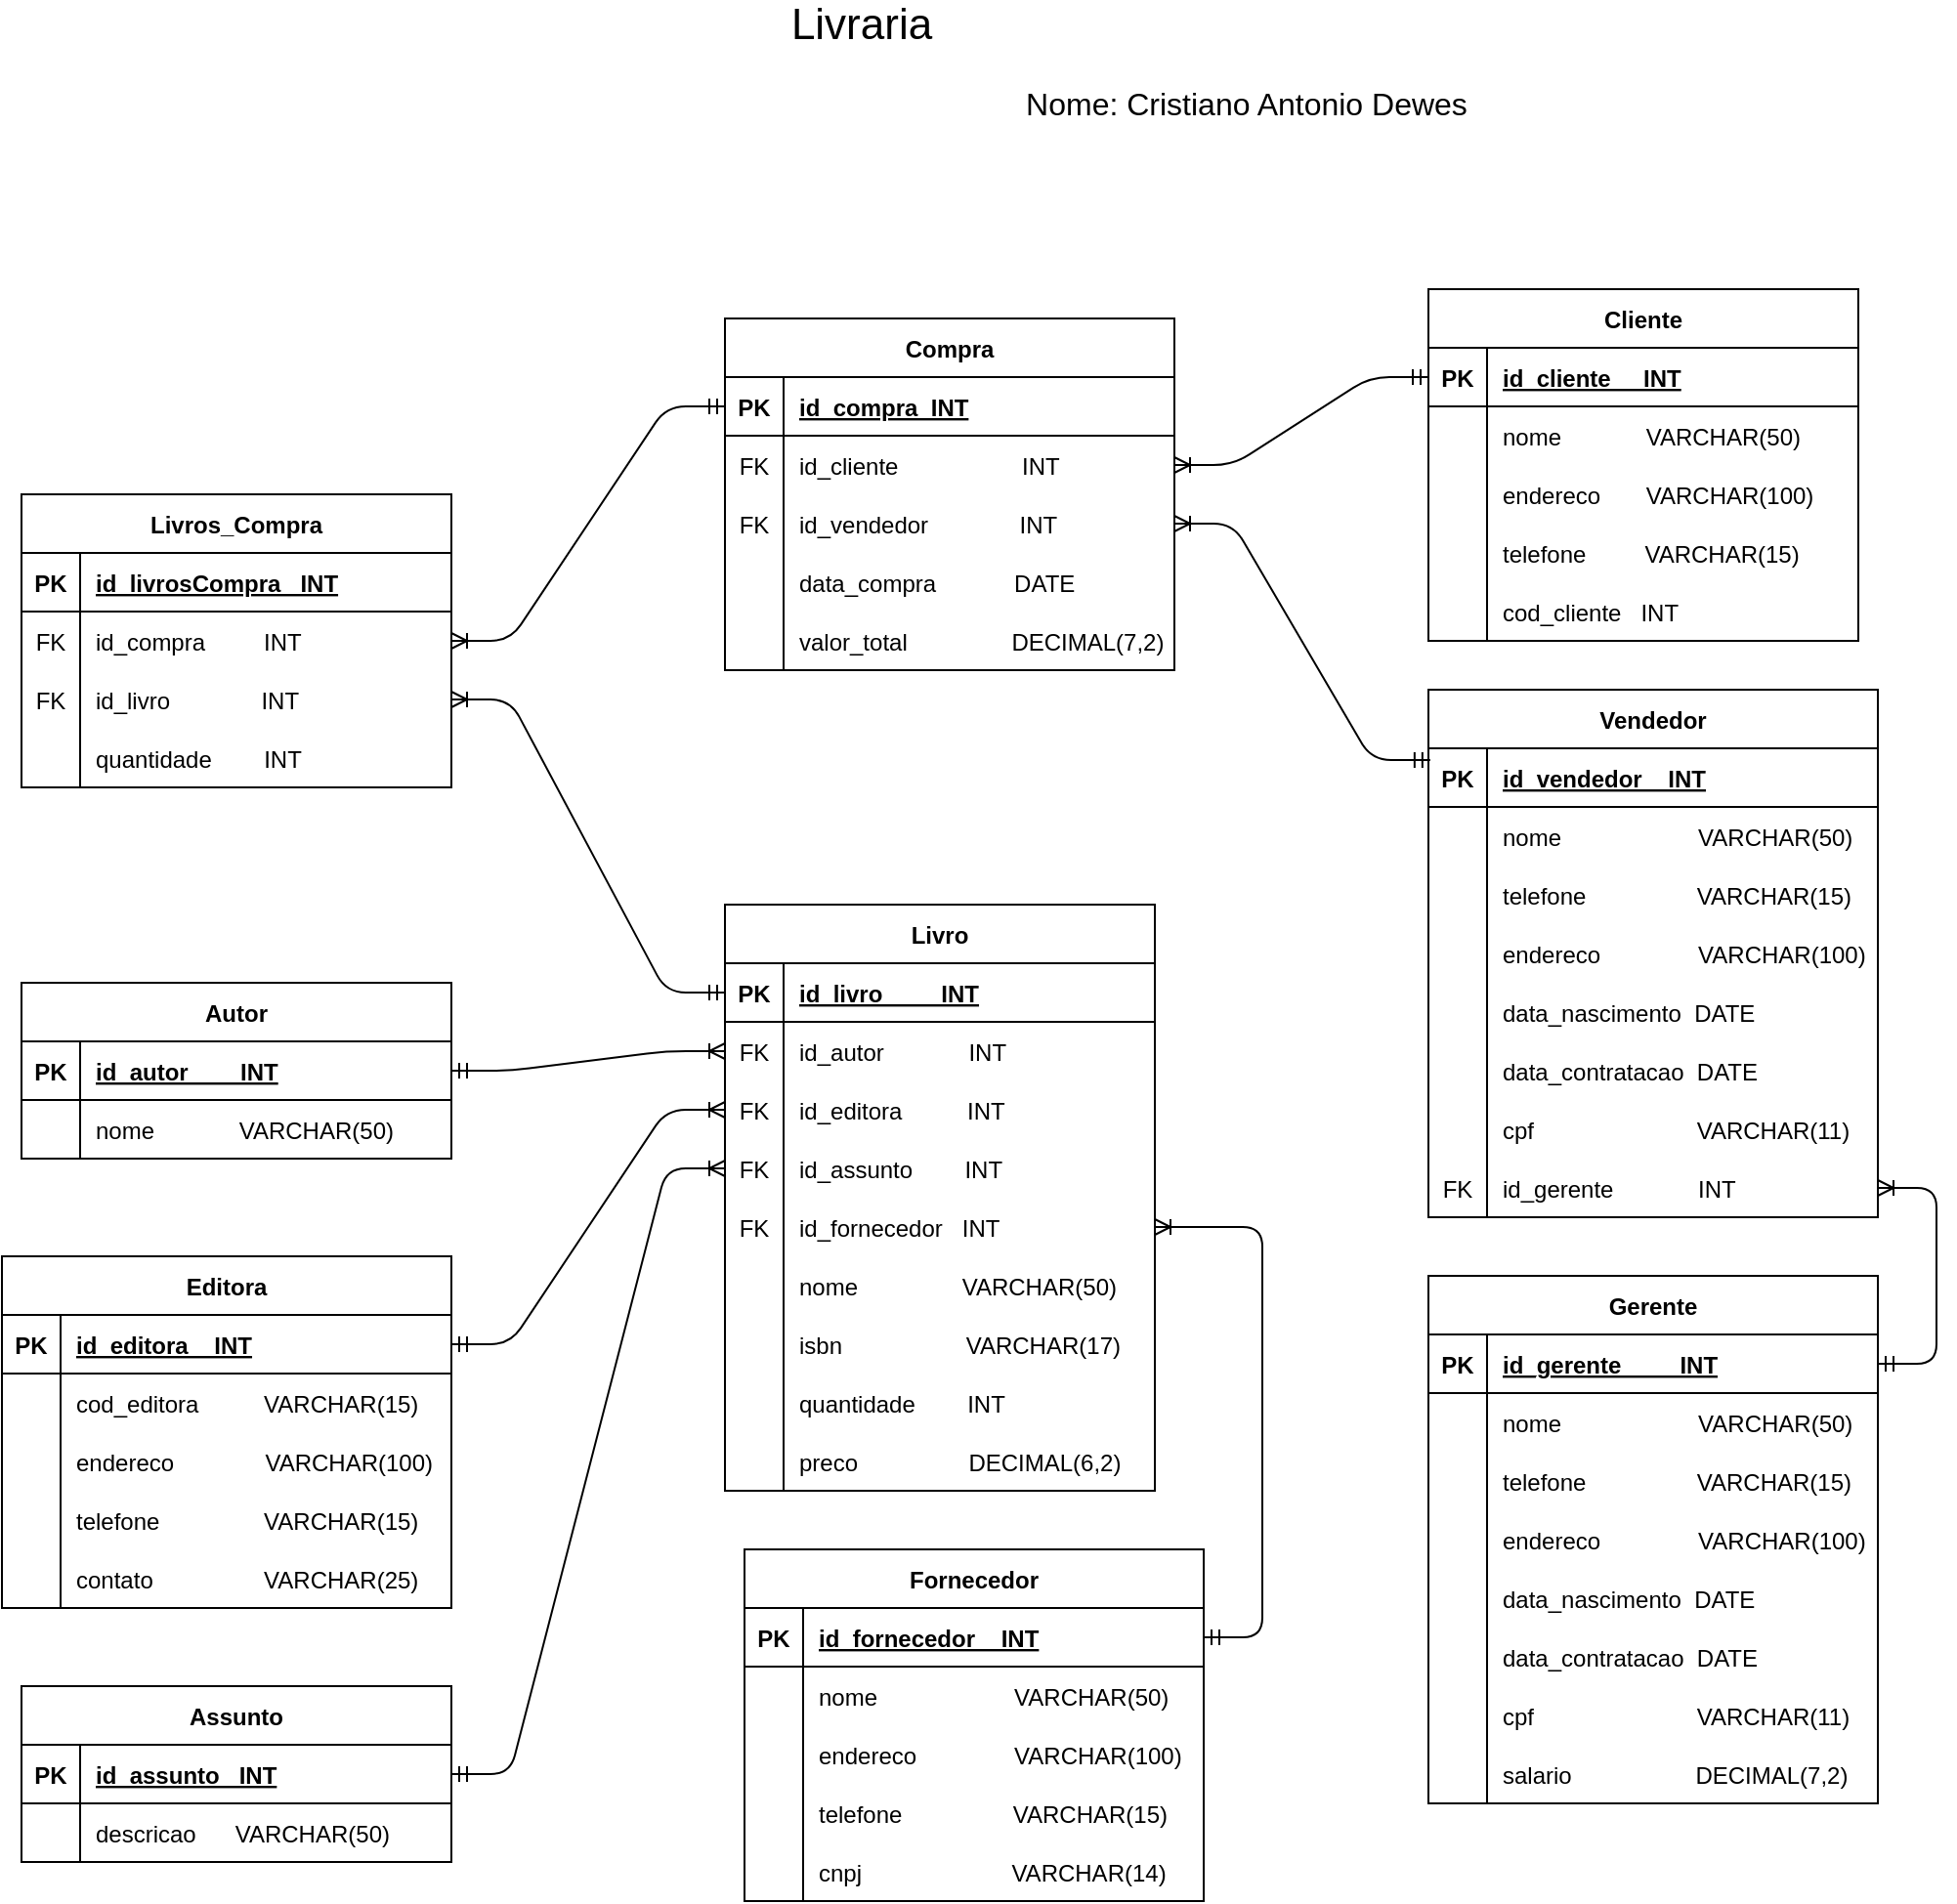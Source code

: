<mxfile version="15.2.7" type="device"><diagram id="uJ-V04OwiuUMY_lnmsW7" name="Página-1"><mxGraphModel dx="1020" dy="813" grid="1" gridSize="10" guides="1" tooltips="1" connect="1" arrows="1" fold="1" page="1" pageScale="1" pageWidth="1169" pageHeight="1654" math="0" shadow="0"><root><mxCell id="0"/><mxCell id="1" parent="0"/><mxCell id="JBX-gRq8KXqgeIqWMnPv-1" value="Cliente" style="shape=table;startSize=30;container=1;collapsible=1;childLayout=tableLayout;fixedRows=1;rowLines=0;fontStyle=1;align=center;resizeLast=1;" parent="1" vertex="1"><mxGeometry x="790" y="175" width="220" height="180" as="geometry"/></mxCell><mxCell id="JBX-gRq8KXqgeIqWMnPv-2" value="" style="shape=partialRectangle;collapsible=0;dropTarget=0;pointerEvents=0;fillColor=none;top=0;left=0;bottom=1;right=0;points=[[0,0.5],[1,0.5]];portConstraint=eastwest;" parent="JBX-gRq8KXqgeIqWMnPv-1" vertex="1"><mxGeometry y="30" width="220" height="30" as="geometry"/></mxCell><mxCell id="JBX-gRq8KXqgeIqWMnPv-3" value="PK" style="shape=partialRectangle;connectable=0;fillColor=none;top=0;left=0;bottom=0;right=0;fontStyle=1;overflow=hidden;" parent="JBX-gRq8KXqgeIqWMnPv-2" vertex="1"><mxGeometry width="30" height="30" as="geometry"/></mxCell><mxCell id="JBX-gRq8KXqgeIqWMnPv-4" value="id_cliente     INT" style="shape=partialRectangle;connectable=0;fillColor=none;top=0;left=0;bottom=0;right=0;align=left;spacingLeft=6;fontStyle=5;overflow=hidden;" parent="JBX-gRq8KXqgeIqWMnPv-2" vertex="1"><mxGeometry x="30" width="190" height="30" as="geometry"/></mxCell><mxCell id="JBX-gRq8KXqgeIqWMnPv-5" value="" style="shape=partialRectangle;collapsible=0;dropTarget=0;pointerEvents=0;fillColor=none;top=0;left=0;bottom=0;right=0;points=[[0,0.5],[1,0.5]];portConstraint=eastwest;" parent="JBX-gRq8KXqgeIqWMnPv-1" vertex="1"><mxGeometry y="60" width="220" height="30" as="geometry"/></mxCell><mxCell id="JBX-gRq8KXqgeIqWMnPv-6" value="" style="shape=partialRectangle;connectable=0;fillColor=none;top=0;left=0;bottom=0;right=0;editable=1;overflow=hidden;" parent="JBX-gRq8KXqgeIqWMnPv-5" vertex="1"><mxGeometry width="30" height="30" as="geometry"/></mxCell><mxCell id="JBX-gRq8KXqgeIqWMnPv-7" value="nome             VARCHAR(50)" style="shape=partialRectangle;connectable=0;fillColor=none;top=0;left=0;bottom=0;right=0;align=left;spacingLeft=6;overflow=hidden;" parent="JBX-gRq8KXqgeIqWMnPv-5" vertex="1"><mxGeometry x="30" width="190" height="30" as="geometry"/></mxCell><mxCell id="JBX-gRq8KXqgeIqWMnPv-8" value="" style="shape=partialRectangle;collapsible=0;dropTarget=0;pointerEvents=0;fillColor=none;top=0;left=0;bottom=0;right=0;points=[[0,0.5],[1,0.5]];portConstraint=eastwest;" parent="JBX-gRq8KXqgeIqWMnPv-1" vertex="1"><mxGeometry y="90" width="220" height="30" as="geometry"/></mxCell><mxCell id="JBX-gRq8KXqgeIqWMnPv-9" value="" style="shape=partialRectangle;connectable=0;fillColor=none;top=0;left=0;bottom=0;right=0;editable=1;overflow=hidden;" parent="JBX-gRq8KXqgeIqWMnPv-8" vertex="1"><mxGeometry width="30" height="30" as="geometry"/></mxCell><mxCell id="JBX-gRq8KXqgeIqWMnPv-10" value="endereco       VARCHAR(100)" style="shape=partialRectangle;connectable=0;fillColor=none;top=0;left=0;bottom=0;right=0;align=left;spacingLeft=6;overflow=hidden;" parent="JBX-gRq8KXqgeIqWMnPv-8" vertex="1"><mxGeometry x="30" width="190" height="30" as="geometry"/></mxCell><mxCell id="JBX-gRq8KXqgeIqWMnPv-11" value="" style="shape=partialRectangle;collapsible=0;dropTarget=0;pointerEvents=0;fillColor=none;top=0;left=0;bottom=0;right=0;points=[[0,0.5],[1,0.5]];portConstraint=eastwest;" parent="JBX-gRq8KXqgeIqWMnPv-1" vertex="1"><mxGeometry y="120" width="220" height="30" as="geometry"/></mxCell><mxCell id="JBX-gRq8KXqgeIqWMnPv-12" value="" style="shape=partialRectangle;connectable=0;fillColor=none;top=0;left=0;bottom=0;right=0;editable=1;overflow=hidden;" parent="JBX-gRq8KXqgeIqWMnPv-11" vertex="1"><mxGeometry width="30" height="30" as="geometry"/></mxCell><mxCell id="JBX-gRq8KXqgeIqWMnPv-13" value="telefone         VARCHAR(15)" style="shape=partialRectangle;connectable=0;fillColor=none;top=0;left=0;bottom=0;right=0;align=left;spacingLeft=6;overflow=hidden;" parent="JBX-gRq8KXqgeIqWMnPv-11" vertex="1"><mxGeometry x="30" width="190" height="30" as="geometry"/></mxCell><mxCell id="JBX-gRq8KXqgeIqWMnPv-15" value="" style="shape=partialRectangle;collapsible=0;dropTarget=0;pointerEvents=0;fillColor=none;top=0;left=0;bottom=0;right=0;points=[[0,0.5],[1,0.5]];portConstraint=eastwest;" parent="JBX-gRq8KXqgeIqWMnPv-1" vertex="1"><mxGeometry y="150" width="220" height="30" as="geometry"/></mxCell><mxCell id="JBX-gRq8KXqgeIqWMnPv-16" value="" style="shape=partialRectangle;connectable=0;fillColor=none;top=0;left=0;bottom=0;right=0;editable=1;overflow=hidden;" parent="JBX-gRq8KXqgeIqWMnPv-15" vertex="1"><mxGeometry width="30" height="30" as="geometry"/></mxCell><mxCell id="JBX-gRq8KXqgeIqWMnPv-17" value="cod_cliente   INT" style="shape=partialRectangle;connectable=0;fillColor=none;top=0;left=0;bottom=0;right=0;align=left;spacingLeft=6;overflow=hidden;" parent="JBX-gRq8KXqgeIqWMnPv-15" vertex="1"><mxGeometry x="30" width="190" height="30" as="geometry"/></mxCell><mxCell id="JBX-gRq8KXqgeIqWMnPv-18" value="Livro" style="shape=table;startSize=30;container=1;collapsible=1;childLayout=tableLayout;fixedRows=1;rowLines=0;fontStyle=1;align=center;resizeLast=1;" parent="1" vertex="1"><mxGeometry x="430" y="490" width="220" height="300" as="geometry"/></mxCell><mxCell id="JBX-gRq8KXqgeIqWMnPv-19" value="" style="shape=partialRectangle;collapsible=0;dropTarget=0;pointerEvents=0;fillColor=none;top=0;left=0;bottom=1;right=0;points=[[0,0.5],[1,0.5]];portConstraint=eastwest;" parent="JBX-gRq8KXqgeIqWMnPv-18" vertex="1"><mxGeometry y="30" width="220" height="30" as="geometry"/></mxCell><mxCell id="JBX-gRq8KXqgeIqWMnPv-20" value="PK" style="shape=partialRectangle;connectable=0;fillColor=none;top=0;left=0;bottom=0;right=0;fontStyle=1;overflow=hidden;" parent="JBX-gRq8KXqgeIqWMnPv-19" vertex="1"><mxGeometry width="30" height="30" as="geometry"/></mxCell><mxCell id="JBX-gRq8KXqgeIqWMnPv-21" value="id_livro         INT" style="shape=partialRectangle;connectable=0;fillColor=none;top=0;left=0;bottom=0;right=0;align=left;spacingLeft=6;fontStyle=5;overflow=hidden;" parent="JBX-gRq8KXqgeIqWMnPv-19" vertex="1"><mxGeometry x="30" width="190" height="30" as="geometry"/></mxCell><mxCell id="JBX-gRq8KXqgeIqWMnPv-22" value="" style="shape=partialRectangle;collapsible=0;dropTarget=0;pointerEvents=0;fillColor=none;top=0;left=0;bottom=0;right=0;points=[[0,0.5],[1,0.5]];portConstraint=eastwest;" parent="JBX-gRq8KXqgeIqWMnPv-18" vertex="1"><mxGeometry y="60" width="220" height="30" as="geometry"/></mxCell><mxCell id="JBX-gRq8KXqgeIqWMnPv-23" value="FK" style="shape=partialRectangle;connectable=0;fillColor=none;top=0;left=0;bottom=0;right=0;editable=1;overflow=hidden;" parent="JBX-gRq8KXqgeIqWMnPv-22" vertex="1"><mxGeometry width="30" height="30" as="geometry"/></mxCell><mxCell id="JBX-gRq8KXqgeIqWMnPv-24" value="id_autor             INT" style="shape=partialRectangle;connectable=0;fillColor=none;top=0;left=0;bottom=0;right=0;align=left;spacingLeft=6;overflow=hidden;" parent="JBX-gRq8KXqgeIqWMnPv-22" vertex="1"><mxGeometry x="30" width="190" height="30" as="geometry"/></mxCell><mxCell id="JBX-gRq8KXqgeIqWMnPv-25" value="" style="shape=partialRectangle;collapsible=0;dropTarget=0;pointerEvents=0;fillColor=none;top=0;left=0;bottom=0;right=0;points=[[0,0.5],[1,0.5]];portConstraint=eastwest;" parent="JBX-gRq8KXqgeIqWMnPv-18" vertex="1"><mxGeometry y="90" width="220" height="30" as="geometry"/></mxCell><mxCell id="JBX-gRq8KXqgeIqWMnPv-26" value="FK" style="shape=partialRectangle;connectable=0;fillColor=none;top=0;left=0;bottom=0;right=0;editable=1;overflow=hidden;" parent="JBX-gRq8KXqgeIqWMnPv-25" vertex="1"><mxGeometry width="30" height="30" as="geometry"/></mxCell><mxCell id="JBX-gRq8KXqgeIqWMnPv-27" value="id_editora          INT" style="shape=partialRectangle;connectable=0;fillColor=none;top=0;left=0;bottom=0;right=0;align=left;spacingLeft=6;overflow=hidden;" parent="JBX-gRq8KXqgeIqWMnPv-25" vertex="1"><mxGeometry x="30" width="190" height="30" as="geometry"/></mxCell><mxCell id="JBX-gRq8KXqgeIqWMnPv-28" value="" style="shape=partialRectangle;collapsible=0;dropTarget=0;pointerEvents=0;fillColor=none;top=0;left=0;bottom=0;right=0;points=[[0,0.5],[1,0.5]];portConstraint=eastwest;" parent="JBX-gRq8KXqgeIqWMnPv-18" vertex="1"><mxGeometry y="120" width="220" height="30" as="geometry"/></mxCell><mxCell id="JBX-gRq8KXqgeIqWMnPv-29" value="FK" style="shape=partialRectangle;connectable=0;fillColor=none;top=0;left=0;bottom=0;right=0;editable=1;overflow=hidden;" parent="JBX-gRq8KXqgeIqWMnPv-28" vertex="1"><mxGeometry width="30" height="30" as="geometry"/></mxCell><mxCell id="JBX-gRq8KXqgeIqWMnPv-30" value="id_assunto        INT" style="shape=partialRectangle;connectable=0;fillColor=none;top=0;left=0;bottom=0;right=0;align=left;spacingLeft=6;overflow=hidden;" parent="JBX-gRq8KXqgeIqWMnPv-28" vertex="1"><mxGeometry x="30" width="190" height="30" as="geometry"/></mxCell><mxCell id="JBX-gRq8KXqgeIqWMnPv-34" value="" style="shape=partialRectangle;collapsible=0;dropTarget=0;pointerEvents=0;fillColor=none;top=0;left=0;bottom=0;right=0;points=[[0,0.5],[1,0.5]];portConstraint=eastwest;" parent="JBX-gRq8KXqgeIqWMnPv-18" vertex="1"><mxGeometry y="150" width="220" height="30" as="geometry"/></mxCell><mxCell id="JBX-gRq8KXqgeIqWMnPv-35" value="FK" style="shape=partialRectangle;connectable=0;fillColor=none;top=0;left=0;bottom=0;right=0;editable=1;overflow=hidden;" parent="JBX-gRq8KXqgeIqWMnPv-34" vertex="1"><mxGeometry width="30" height="30" as="geometry"/></mxCell><mxCell id="JBX-gRq8KXqgeIqWMnPv-36" value="id_fornecedor   INT" style="shape=partialRectangle;connectable=0;fillColor=none;top=0;left=0;bottom=0;right=0;align=left;spacingLeft=6;overflow=hidden;" parent="JBX-gRq8KXqgeIqWMnPv-34" vertex="1"><mxGeometry x="30" width="190" height="30" as="geometry"/></mxCell><mxCell id="JBX-gRq8KXqgeIqWMnPv-132" value="" style="shape=partialRectangle;collapsible=0;dropTarget=0;pointerEvents=0;fillColor=none;top=0;left=0;bottom=0;right=0;points=[[0,0.5],[1,0.5]];portConstraint=eastwest;" parent="JBX-gRq8KXqgeIqWMnPv-18" vertex="1"><mxGeometry y="180" width="220" height="30" as="geometry"/></mxCell><mxCell id="JBX-gRq8KXqgeIqWMnPv-133" value="" style="shape=partialRectangle;connectable=0;fillColor=none;top=0;left=0;bottom=0;right=0;editable=1;overflow=hidden;" parent="JBX-gRq8KXqgeIqWMnPv-132" vertex="1"><mxGeometry width="30" height="30" as="geometry"/></mxCell><mxCell id="JBX-gRq8KXqgeIqWMnPv-134" value="nome                VARCHAR(50)" style="shape=partialRectangle;connectable=0;fillColor=none;top=0;left=0;bottom=0;right=0;align=left;spacingLeft=6;overflow=hidden;" parent="JBX-gRq8KXqgeIqWMnPv-132" vertex="1"><mxGeometry x="30" width="190" height="30" as="geometry"/></mxCell><mxCell id="VrE3hhS47F596XBgwLCo-78" style="shape=partialRectangle;collapsible=0;dropTarget=0;pointerEvents=0;fillColor=none;top=0;left=0;bottom=0;right=0;points=[[0,0.5],[1,0.5]];portConstraint=eastwest;" parent="JBX-gRq8KXqgeIqWMnPv-18" vertex="1"><mxGeometry y="210" width="220" height="30" as="geometry"/></mxCell><mxCell id="VrE3hhS47F596XBgwLCo-79" style="shape=partialRectangle;connectable=0;fillColor=none;top=0;left=0;bottom=0;right=0;editable=1;overflow=hidden;" parent="VrE3hhS47F596XBgwLCo-78" vertex="1"><mxGeometry width="30" height="30" as="geometry"/></mxCell><mxCell id="VrE3hhS47F596XBgwLCo-80" value="isbn                   VARCHAR(17)" style="shape=partialRectangle;connectable=0;fillColor=none;top=0;left=0;bottom=0;right=0;align=left;spacingLeft=6;overflow=hidden;" parent="VrE3hhS47F596XBgwLCo-78" vertex="1"><mxGeometry x="30" width="190" height="30" as="geometry"/></mxCell><mxCell id="VrE3hhS47F596XBgwLCo-81" style="shape=partialRectangle;collapsible=0;dropTarget=0;pointerEvents=0;fillColor=none;top=0;left=0;bottom=0;right=0;points=[[0,0.5],[1,0.5]];portConstraint=eastwest;" parent="JBX-gRq8KXqgeIqWMnPv-18" vertex="1"><mxGeometry y="240" width="220" height="30" as="geometry"/></mxCell><mxCell id="VrE3hhS47F596XBgwLCo-82" style="shape=partialRectangle;connectable=0;fillColor=none;top=0;left=0;bottom=0;right=0;editable=1;overflow=hidden;" parent="VrE3hhS47F596XBgwLCo-81" vertex="1"><mxGeometry width="30" height="30" as="geometry"/></mxCell><mxCell id="VrE3hhS47F596XBgwLCo-83" value="quantidade        INT" style="shape=partialRectangle;connectable=0;fillColor=none;top=0;left=0;bottom=0;right=0;align=left;spacingLeft=6;overflow=hidden;" parent="VrE3hhS47F596XBgwLCo-81" vertex="1"><mxGeometry x="30" width="190" height="30" as="geometry"/></mxCell><mxCell id="8WSf8W0uXsKOlZQ0RoKF-1" style="shape=partialRectangle;collapsible=0;dropTarget=0;pointerEvents=0;fillColor=none;top=0;left=0;bottom=0;right=0;points=[[0,0.5],[1,0.5]];portConstraint=eastwest;" vertex="1" parent="JBX-gRq8KXqgeIqWMnPv-18"><mxGeometry y="270" width="220" height="30" as="geometry"/></mxCell><mxCell id="8WSf8W0uXsKOlZQ0RoKF-2" style="shape=partialRectangle;connectable=0;fillColor=none;top=0;left=0;bottom=0;right=0;editable=1;overflow=hidden;" vertex="1" parent="8WSf8W0uXsKOlZQ0RoKF-1"><mxGeometry width="30" height="30" as="geometry"/></mxCell><mxCell id="8WSf8W0uXsKOlZQ0RoKF-3" value="preco                 DECIMAL(6,2)" style="shape=partialRectangle;connectable=0;fillColor=none;top=0;left=0;bottom=0;right=0;align=left;spacingLeft=6;overflow=hidden;" vertex="1" parent="8WSf8W0uXsKOlZQ0RoKF-1"><mxGeometry x="30" width="190" height="30" as="geometry"/></mxCell><mxCell id="JBX-gRq8KXqgeIqWMnPv-37" value="Editora" style="shape=table;startSize=30;container=1;collapsible=1;childLayout=tableLayout;fixedRows=1;rowLines=0;fontStyle=1;align=center;resizeLast=1;" parent="1" vertex="1"><mxGeometry x="60" y="670" width="230" height="180" as="geometry"/></mxCell><mxCell id="JBX-gRq8KXqgeIqWMnPv-38" value="" style="shape=partialRectangle;collapsible=0;dropTarget=0;pointerEvents=0;fillColor=none;top=0;left=0;bottom=1;right=0;points=[[0,0.5],[1,0.5]];portConstraint=eastwest;" parent="JBX-gRq8KXqgeIqWMnPv-37" vertex="1"><mxGeometry y="30" width="230" height="30" as="geometry"/></mxCell><mxCell id="JBX-gRq8KXqgeIqWMnPv-39" value="PK" style="shape=partialRectangle;connectable=0;fillColor=none;top=0;left=0;bottom=0;right=0;fontStyle=1;overflow=hidden;" parent="JBX-gRq8KXqgeIqWMnPv-38" vertex="1"><mxGeometry width="30" height="30" as="geometry"/></mxCell><mxCell id="JBX-gRq8KXqgeIqWMnPv-40" value="id_editora    INT" style="shape=partialRectangle;connectable=0;fillColor=none;top=0;left=0;bottom=0;right=0;align=left;spacingLeft=6;fontStyle=5;overflow=hidden;" parent="JBX-gRq8KXqgeIqWMnPv-38" vertex="1"><mxGeometry x="30" width="200" height="30" as="geometry"/></mxCell><mxCell id="JBX-gRq8KXqgeIqWMnPv-41" value="" style="shape=partialRectangle;collapsible=0;dropTarget=0;pointerEvents=0;fillColor=none;top=0;left=0;bottom=0;right=0;points=[[0,0.5],[1,0.5]];portConstraint=eastwest;" parent="JBX-gRq8KXqgeIqWMnPv-37" vertex="1"><mxGeometry y="60" width="230" height="30" as="geometry"/></mxCell><mxCell id="JBX-gRq8KXqgeIqWMnPv-42" value="" style="shape=partialRectangle;connectable=0;fillColor=none;top=0;left=0;bottom=0;right=0;editable=1;overflow=hidden;" parent="JBX-gRq8KXqgeIqWMnPv-41" vertex="1"><mxGeometry width="30" height="30" as="geometry"/></mxCell><mxCell id="JBX-gRq8KXqgeIqWMnPv-43" value="cod_editora          VARCHAR(15)" style="shape=partialRectangle;connectable=0;fillColor=none;top=0;left=0;bottom=0;right=0;align=left;spacingLeft=6;overflow=hidden;" parent="JBX-gRq8KXqgeIqWMnPv-41" vertex="1"><mxGeometry x="30" width="200" height="30" as="geometry"/></mxCell><mxCell id="JBX-gRq8KXqgeIqWMnPv-44" value="" style="shape=partialRectangle;collapsible=0;dropTarget=0;pointerEvents=0;fillColor=none;top=0;left=0;bottom=0;right=0;points=[[0,0.5],[1,0.5]];portConstraint=eastwest;" parent="JBX-gRq8KXqgeIqWMnPv-37" vertex="1"><mxGeometry y="90" width="230" height="30" as="geometry"/></mxCell><mxCell id="JBX-gRq8KXqgeIqWMnPv-45" value="" style="shape=partialRectangle;connectable=0;fillColor=none;top=0;left=0;bottom=0;right=0;editable=1;overflow=hidden;" parent="JBX-gRq8KXqgeIqWMnPv-44" vertex="1"><mxGeometry width="30" height="30" as="geometry"/></mxCell><mxCell id="JBX-gRq8KXqgeIqWMnPv-46" value="endereco              VARCHAR(100)" style="shape=partialRectangle;connectable=0;fillColor=none;top=0;left=0;bottom=0;right=0;align=left;spacingLeft=6;overflow=hidden;" parent="JBX-gRq8KXqgeIqWMnPv-44" vertex="1"><mxGeometry x="30" width="200" height="30" as="geometry"/></mxCell><mxCell id="JBX-gRq8KXqgeIqWMnPv-47" value="" style="shape=partialRectangle;collapsible=0;dropTarget=0;pointerEvents=0;fillColor=none;top=0;left=0;bottom=0;right=0;points=[[0,0.5],[1,0.5]];portConstraint=eastwest;" parent="JBX-gRq8KXqgeIqWMnPv-37" vertex="1"><mxGeometry y="120" width="230" height="30" as="geometry"/></mxCell><mxCell id="JBX-gRq8KXqgeIqWMnPv-48" value="" style="shape=partialRectangle;connectable=0;fillColor=none;top=0;left=0;bottom=0;right=0;editable=1;overflow=hidden;" parent="JBX-gRq8KXqgeIqWMnPv-47" vertex="1"><mxGeometry width="30" height="30" as="geometry"/></mxCell><mxCell id="JBX-gRq8KXqgeIqWMnPv-49" value="telefone                VARCHAR(15)" style="shape=partialRectangle;connectable=0;fillColor=none;top=0;left=0;bottom=0;right=0;align=left;spacingLeft=6;overflow=hidden;" parent="JBX-gRq8KXqgeIqWMnPv-47" vertex="1"><mxGeometry x="30" width="200" height="30" as="geometry"/></mxCell><mxCell id="JBX-gRq8KXqgeIqWMnPv-50" value="" style="shape=partialRectangle;collapsible=0;dropTarget=0;pointerEvents=0;fillColor=none;top=0;left=0;bottom=0;right=0;points=[[0,0.5],[1,0.5]];portConstraint=eastwest;" parent="JBX-gRq8KXqgeIqWMnPv-37" vertex="1"><mxGeometry y="150" width="230" height="30" as="geometry"/></mxCell><mxCell id="JBX-gRq8KXqgeIqWMnPv-51" value="" style="shape=partialRectangle;connectable=0;fillColor=none;top=0;left=0;bottom=0;right=0;editable=1;overflow=hidden;" parent="JBX-gRq8KXqgeIqWMnPv-50" vertex="1"><mxGeometry width="30" height="30" as="geometry"/></mxCell><mxCell id="JBX-gRq8KXqgeIqWMnPv-52" value="contato                 VARCHAR(25)" style="shape=partialRectangle;connectable=0;fillColor=none;top=0;left=0;bottom=0;right=0;align=left;spacingLeft=6;overflow=hidden;" parent="JBX-gRq8KXqgeIqWMnPv-50" vertex="1"><mxGeometry x="30" width="200" height="30" as="geometry"/></mxCell><mxCell id="JBX-gRq8KXqgeIqWMnPv-56" value="Autor" style="shape=table;startSize=30;container=1;collapsible=1;childLayout=tableLayout;fixedRows=1;rowLines=0;fontStyle=1;align=center;resizeLast=1;" parent="1" vertex="1"><mxGeometry x="70" y="530" width="220" height="90" as="geometry"/></mxCell><mxCell id="JBX-gRq8KXqgeIqWMnPv-57" value="" style="shape=partialRectangle;collapsible=0;dropTarget=0;pointerEvents=0;fillColor=none;top=0;left=0;bottom=1;right=0;points=[[0,0.5],[1,0.5]];portConstraint=eastwest;" parent="JBX-gRq8KXqgeIqWMnPv-56" vertex="1"><mxGeometry y="30" width="220" height="30" as="geometry"/></mxCell><mxCell id="JBX-gRq8KXqgeIqWMnPv-58" value="PK" style="shape=partialRectangle;connectable=0;fillColor=none;top=0;left=0;bottom=0;right=0;fontStyle=1;overflow=hidden;" parent="JBX-gRq8KXqgeIqWMnPv-57" vertex="1"><mxGeometry width="30" height="30" as="geometry"/></mxCell><mxCell id="JBX-gRq8KXqgeIqWMnPv-59" value="id_autor        INT" style="shape=partialRectangle;connectable=0;fillColor=none;top=0;left=0;bottom=0;right=0;align=left;spacingLeft=6;fontStyle=5;overflow=hidden;" parent="JBX-gRq8KXqgeIqWMnPv-57" vertex="1"><mxGeometry x="30" width="190" height="30" as="geometry"/></mxCell><mxCell id="JBX-gRq8KXqgeIqWMnPv-60" value="" style="shape=partialRectangle;collapsible=0;dropTarget=0;pointerEvents=0;fillColor=none;top=0;left=0;bottom=0;right=0;points=[[0,0.5],[1,0.5]];portConstraint=eastwest;" parent="JBX-gRq8KXqgeIqWMnPv-56" vertex="1"><mxGeometry y="60" width="220" height="30" as="geometry"/></mxCell><mxCell id="JBX-gRq8KXqgeIqWMnPv-61" value="" style="shape=partialRectangle;connectable=0;fillColor=none;top=0;left=0;bottom=0;right=0;editable=1;overflow=hidden;" parent="JBX-gRq8KXqgeIqWMnPv-60" vertex="1"><mxGeometry width="30" height="30" as="geometry"/></mxCell><mxCell id="JBX-gRq8KXqgeIqWMnPv-62" value="nome             VARCHAR(50)" style="shape=partialRectangle;connectable=0;fillColor=none;top=0;left=0;bottom=0;right=0;align=left;spacingLeft=6;overflow=hidden;" parent="JBX-gRq8KXqgeIqWMnPv-60" vertex="1"><mxGeometry x="30" width="190" height="30" as="geometry"/></mxCell><mxCell id="JBX-gRq8KXqgeIqWMnPv-96" value="Assunto" style="shape=table;startSize=30;container=1;collapsible=1;childLayout=tableLayout;fixedRows=1;rowLines=0;fontStyle=1;align=center;resizeLast=1;" parent="1" vertex="1"><mxGeometry x="70" y="890" width="220" height="90" as="geometry"/></mxCell><mxCell id="JBX-gRq8KXqgeIqWMnPv-97" value="" style="shape=partialRectangle;collapsible=0;dropTarget=0;pointerEvents=0;fillColor=none;top=0;left=0;bottom=1;right=0;points=[[0,0.5],[1,0.5]];portConstraint=eastwest;" parent="JBX-gRq8KXqgeIqWMnPv-96" vertex="1"><mxGeometry y="30" width="220" height="30" as="geometry"/></mxCell><mxCell id="JBX-gRq8KXqgeIqWMnPv-98" value="PK" style="shape=partialRectangle;connectable=0;fillColor=none;top=0;left=0;bottom=0;right=0;fontStyle=1;overflow=hidden;" parent="JBX-gRq8KXqgeIqWMnPv-97" vertex="1"><mxGeometry width="30" height="30" as="geometry"/></mxCell><mxCell id="JBX-gRq8KXqgeIqWMnPv-99" value="id_assunto   INT" style="shape=partialRectangle;connectable=0;fillColor=none;top=0;left=0;bottom=0;right=0;align=left;spacingLeft=6;fontStyle=5;overflow=hidden;" parent="JBX-gRq8KXqgeIqWMnPv-97" vertex="1"><mxGeometry x="30" width="190" height="30" as="geometry"/></mxCell><mxCell id="JBX-gRq8KXqgeIqWMnPv-100" value="" style="shape=partialRectangle;collapsible=0;dropTarget=0;pointerEvents=0;fillColor=none;top=0;left=0;bottom=0;right=0;points=[[0,0.5],[1,0.5]];portConstraint=eastwest;" parent="JBX-gRq8KXqgeIqWMnPv-96" vertex="1"><mxGeometry y="60" width="220" height="30" as="geometry"/></mxCell><mxCell id="JBX-gRq8KXqgeIqWMnPv-101" value="" style="shape=partialRectangle;connectable=0;fillColor=none;top=0;left=0;bottom=0;right=0;editable=1;overflow=hidden;" parent="JBX-gRq8KXqgeIqWMnPv-100" vertex="1"><mxGeometry width="30" height="30" as="geometry"/></mxCell><mxCell id="JBX-gRq8KXqgeIqWMnPv-102" value="descricao      VARCHAR(50)" style="shape=partialRectangle;connectable=0;fillColor=none;top=0;left=0;bottom=0;right=0;align=left;spacingLeft=6;overflow=hidden;" parent="JBX-gRq8KXqgeIqWMnPv-100" vertex="1"><mxGeometry x="30" width="190" height="30" as="geometry"/></mxCell><mxCell id="JBX-gRq8KXqgeIqWMnPv-103" value="Compra" style="shape=table;startSize=30;container=1;collapsible=1;childLayout=tableLayout;fixedRows=1;rowLines=0;fontStyle=1;align=center;resizeLast=1;" parent="1" vertex="1"><mxGeometry x="430" y="190" width="230" height="180" as="geometry"/></mxCell><mxCell id="JBX-gRq8KXqgeIqWMnPv-104" value="" style="shape=partialRectangle;collapsible=0;dropTarget=0;pointerEvents=0;fillColor=none;top=0;left=0;bottom=1;right=0;points=[[0,0.5],[1,0.5]];portConstraint=eastwest;" parent="JBX-gRq8KXqgeIqWMnPv-103" vertex="1"><mxGeometry y="30" width="230" height="30" as="geometry"/></mxCell><mxCell id="JBX-gRq8KXqgeIqWMnPv-105" value="PK" style="shape=partialRectangle;connectable=0;fillColor=none;top=0;left=0;bottom=0;right=0;fontStyle=1;overflow=hidden;" parent="JBX-gRq8KXqgeIqWMnPv-104" vertex="1"><mxGeometry width="30" height="30" as="geometry"/></mxCell><mxCell id="JBX-gRq8KXqgeIqWMnPv-106" value="id_compra  INT" style="shape=partialRectangle;connectable=0;fillColor=none;top=0;left=0;bottom=0;right=0;align=left;spacingLeft=6;fontStyle=5;overflow=hidden;" parent="JBX-gRq8KXqgeIqWMnPv-104" vertex="1"><mxGeometry x="30" width="200" height="30" as="geometry"/></mxCell><mxCell id="JBX-gRq8KXqgeIqWMnPv-107" value="" style="shape=partialRectangle;collapsible=0;dropTarget=0;pointerEvents=0;fillColor=none;top=0;left=0;bottom=0;right=0;points=[[0,0.5],[1,0.5]];portConstraint=eastwest;" parent="JBX-gRq8KXqgeIqWMnPv-103" vertex="1"><mxGeometry y="60" width="230" height="30" as="geometry"/></mxCell><mxCell id="JBX-gRq8KXqgeIqWMnPv-108" value="FK" style="shape=partialRectangle;connectable=0;fillColor=none;top=0;left=0;bottom=0;right=0;editable=1;overflow=hidden;" parent="JBX-gRq8KXqgeIqWMnPv-107" vertex="1"><mxGeometry width="30" height="30" as="geometry"/></mxCell><mxCell id="JBX-gRq8KXqgeIqWMnPv-109" value="id_cliente                   INT" style="shape=partialRectangle;connectable=0;fillColor=none;top=0;left=0;bottom=0;right=0;align=left;spacingLeft=6;overflow=hidden;" parent="JBX-gRq8KXqgeIqWMnPv-107" vertex="1"><mxGeometry x="30" width="200" height="30" as="geometry"/></mxCell><mxCell id="JBX-gRq8KXqgeIqWMnPv-110" value="" style="shape=partialRectangle;collapsible=0;dropTarget=0;pointerEvents=0;fillColor=none;top=0;left=0;bottom=0;right=0;points=[[0,0.5],[1,0.5]];portConstraint=eastwest;" parent="JBX-gRq8KXqgeIqWMnPv-103" vertex="1"><mxGeometry y="90" width="230" height="30" as="geometry"/></mxCell><mxCell id="JBX-gRq8KXqgeIqWMnPv-111" value="FK" style="shape=partialRectangle;connectable=0;fillColor=none;top=0;left=0;bottom=0;right=0;editable=1;overflow=hidden;" parent="JBX-gRq8KXqgeIqWMnPv-110" vertex="1"><mxGeometry width="30" height="30" as="geometry"/></mxCell><mxCell id="JBX-gRq8KXqgeIqWMnPv-112" value="id_vendedor              INT" style="shape=partialRectangle;connectable=0;fillColor=none;top=0;left=0;bottom=0;right=0;align=left;spacingLeft=6;overflow=hidden;" parent="JBX-gRq8KXqgeIqWMnPv-110" vertex="1"><mxGeometry x="30" width="200" height="30" as="geometry"/></mxCell><mxCell id="VrE3hhS47F596XBgwLCo-70" style="shape=partialRectangle;collapsible=0;dropTarget=0;pointerEvents=0;fillColor=none;top=0;left=0;bottom=0;right=0;points=[[0,0.5],[1,0.5]];portConstraint=eastwest;" parent="JBX-gRq8KXqgeIqWMnPv-103" vertex="1"><mxGeometry y="120" width="230" height="30" as="geometry"/></mxCell><mxCell id="VrE3hhS47F596XBgwLCo-71" style="shape=partialRectangle;connectable=0;fillColor=none;top=0;left=0;bottom=0;right=0;editable=1;overflow=hidden;" parent="VrE3hhS47F596XBgwLCo-70" vertex="1"><mxGeometry width="30" height="30" as="geometry"/></mxCell><mxCell id="VrE3hhS47F596XBgwLCo-72" value="data_compra            DATE" style="shape=partialRectangle;connectable=0;fillColor=none;top=0;left=0;bottom=0;right=0;align=left;spacingLeft=6;overflow=hidden;" parent="VrE3hhS47F596XBgwLCo-70" vertex="1"><mxGeometry x="30" width="200" height="30" as="geometry"/></mxCell><mxCell id="8WSf8W0uXsKOlZQ0RoKF-7" style="shape=partialRectangle;collapsible=0;dropTarget=0;pointerEvents=0;fillColor=none;top=0;left=0;bottom=0;right=0;points=[[0,0.5],[1,0.5]];portConstraint=eastwest;" vertex="1" parent="JBX-gRq8KXqgeIqWMnPv-103"><mxGeometry y="150" width="230" height="30" as="geometry"/></mxCell><mxCell id="8WSf8W0uXsKOlZQ0RoKF-8" style="shape=partialRectangle;connectable=0;fillColor=none;top=0;left=0;bottom=0;right=0;editable=1;overflow=hidden;" vertex="1" parent="8WSf8W0uXsKOlZQ0RoKF-7"><mxGeometry width="30" height="30" as="geometry"/></mxCell><mxCell id="8WSf8W0uXsKOlZQ0RoKF-9" value="valor_total                DECIMAL(7,2)" style="shape=partialRectangle;connectable=0;fillColor=none;top=0;left=0;bottom=0;right=0;align=left;spacingLeft=6;overflow=hidden;" vertex="1" parent="8WSf8W0uXsKOlZQ0RoKF-7"><mxGeometry x="30" width="200" height="30" as="geometry"/></mxCell><mxCell id="JBX-gRq8KXqgeIqWMnPv-123" value="" style="edgeStyle=entityRelationEdgeStyle;fontSize=12;html=1;endArrow=ERoneToMany;startArrow=ERmandOne;exitX=0;exitY=0.5;exitDx=0;exitDy=0;" parent="1" source="JBX-gRq8KXqgeIqWMnPv-2" target="JBX-gRq8KXqgeIqWMnPv-107" edge="1"><mxGeometry width="100" height="100" relative="1" as="geometry"><mxPoint x="360" y="470" as="sourcePoint"/><mxPoint x="460" y="370" as="targetPoint"/></mxGeometry></mxCell><mxCell id="JBX-gRq8KXqgeIqWMnPv-129" value="" style="edgeStyle=entityRelationEdgeStyle;fontSize=12;html=1;endArrow=ERoneToMany;startArrow=ERmandOne;exitX=1;exitY=0.5;exitDx=0;exitDy=0;entryX=0;entryY=0.5;entryDx=0;entryDy=0;" parent="1" source="JBX-gRq8KXqgeIqWMnPv-57" target="JBX-gRq8KXqgeIqWMnPv-22" edge="1"><mxGeometry width="100" height="100" relative="1" as="geometry"><mxPoint x="360" y="434" as="sourcePoint"/><mxPoint x="460" y="334" as="targetPoint"/></mxGeometry></mxCell><mxCell id="JBX-gRq8KXqgeIqWMnPv-130" value="" style="edgeStyle=entityRelationEdgeStyle;fontSize=12;html=1;endArrow=ERoneToMany;startArrow=ERmandOne;exitX=1;exitY=0.5;exitDx=0;exitDy=0;entryX=0;entryY=0.5;entryDx=0;entryDy=0;" parent="1" source="JBX-gRq8KXqgeIqWMnPv-38" target="JBX-gRq8KXqgeIqWMnPv-25" edge="1"><mxGeometry width="100" height="100" relative="1" as="geometry"><mxPoint x="290" y="359" as="sourcePoint"/><mxPoint x="460" y="399" as="targetPoint"/></mxGeometry></mxCell><mxCell id="JBX-gRq8KXqgeIqWMnPv-131" value="" style="edgeStyle=entityRelationEdgeStyle;fontSize=12;html=1;endArrow=ERoneToMany;startArrow=ERmandOne;" parent="1" source="JBX-gRq8KXqgeIqWMnPv-97" target="JBX-gRq8KXqgeIqWMnPv-28" edge="1"><mxGeometry width="100" height="100" relative="1" as="geometry"><mxPoint x="300" y="369" as="sourcePoint"/><mxPoint x="470" y="409" as="targetPoint"/></mxGeometry></mxCell><mxCell id="JBX-gRq8KXqgeIqWMnPv-135" value="Livraria" style="text;html=1;strokeColor=none;fillColor=none;align=center;verticalAlign=middle;whiteSpace=wrap;rounded=0;fontColor=none;fontSize=22;" parent="1" vertex="1"><mxGeometry x="480" y="30" width="40" height="20" as="geometry"/></mxCell><mxCell id="JBX-gRq8KXqgeIqWMnPv-136" value="Nome: Cristiano Antonio Dewes" style="text;html=1;strokeColor=none;fillColor=none;align=center;verticalAlign=middle;whiteSpace=wrap;rounded=0;fontSize=16;fontColor=none;" parent="1" vertex="1"><mxGeometry x="537" y="70" width="320" height="20" as="geometry"/></mxCell><mxCell id="iUN6G7A49mJQpZBKCaej-1" value="Fornecedor" style="shape=table;startSize=30;container=1;collapsible=1;childLayout=tableLayout;fixedRows=1;rowLines=0;fontStyle=1;align=center;resizeLast=1;" parent="1" vertex="1"><mxGeometry x="440" y="820" width="235" height="180" as="geometry"/></mxCell><mxCell id="iUN6G7A49mJQpZBKCaej-2" value="" style="shape=partialRectangle;collapsible=0;dropTarget=0;pointerEvents=0;fillColor=none;top=0;left=0;bottom=1;right=0;points=[[0,0.5],[1,0.5]];portConstraint=eastwest;" parent="iUN6G7A49mJQpZBKCaej-1" vertex="1"><mxGeometry y="30" width="235" height="30" as="geometry"/></mxCell><mxCell id="iUN6G7A49mJQpZBKCaej-3" value="PK" style="shape=partialRectangle;connectable=0;fillColor=none;top=0;left=0;bottom=0;right=0;fontStyle=1;overflow=hidden;" parent="iUN6G7A49mJQpZBKCaej-2" vertex="1"><mxGeometry width="30" height="30" as="geometry"/></mxCell><mxCell id="iUN6G7A49mJQpZBKCaej-4" value="id_fornecedor    INT" style="shape=partialRectangle;connectable=0;fillColor=none;top=0;left=0;bottom=0;right=0;align=left;spacingLeft=6;fontStyle=5;overflow=hidden;" parent="iUN6G7A49mJQpZBKCaej-2" vertex="1"><mxGeometry x="30" width="205" height="30" as="geometry"/></mxCell><mxCell id="iUN6G7A49mJQpZBKCaej-5" value="" style="shape=partialRectangle;collapsible=0;dropTarget=0;pointerEvents=0;fillColor=none;top=0;left=0;bottom=0;right=0;points=[[0,0.5],[1,0.5]];portConstraint=eastwest;" parent="iUN6G7A49mJQpZBKCaej-1" vertex="1"><mxGeometry y="60" width="235" height="30" as="geometry"/></mxCell><mxCell id="iUN6G7A49mJQpZBKCaej-6" value="" style="shape=partialRectangle;connectable=0;fillColor=none;top=0;left=0;bottom=0;right=0;editable=1;overflow=hidden;" parent="iUN6G7A49mJQpZBKCaej-5" vertex="1"><mxGeometry width="30" height="30" as="geometry"/></mxCell><mxCell id="iUN6G7A49mJQpZBKCaej-7" value="nome                     VARCHAR(50)" style="shape=partialRectangle;connectable=0;fillColor=none;top=0;left=0;bottom=0;right=0;align=left;spacingLeft=6;overflow=hidden;" parent="iUN6G7A49mJQpZBKCaej-5" vertex="1"><mxGeometry x="30" width="205" height="30" as="geometry"/></mxCell><mxCell id="iUN6G7A49mJQpZBKCaej-8" value="" style="shape=partialRectangle;collapsible=0;dropTarget=0;pointerEvents=0;fillColor=none;top=0;left=0;bottom=0;right=0;points=[[0,0.5],[1,0.5]];portConstraint=eastwest;" parent="iUN6G7A49mJQpZBKCaej-1" vertex="1"><mxGeometry y="90" width="235" height="30" as="geometry"/></mxCell><mxCell id="iUN6G7A49mJQpZBKCaej-9" value="" style="shape=partialRectangle;connectable=0;fillColor=none;top=0;left=0;bottom=0;right=0;editable=1;overflow=hidden;" parent="iUN6G7A49mJQpZBKCaej-8" vertex="1"><mxGeometry width="30" height="30" as="geometry"/></mxCell><mxCell id="iUN6G7A49mJQpZBKCaej-10" value="endereco               VARCHAR(100)" style="shape=partialRectangle;connectable=0;fillColor=none;top=0;left=0;bottom=0;right=0;align=left;spacingLeft=6;overflow=hidden;" parent="iUN6G7A49mJQpZBKCaej-8" vertex="1"><mxGeometry x="30" width="205" height="30" as="geometry"/></mxCell><mxCell id="iUN6G7A49mJQpZBKCaej-11" value="" style="shape=partialRectangle;collapsible=0;dropTarget=0;pointerEvents=0;fillColor=none;top=0;left=0;bottom=0;right=0;points=[[0,0.5],[1,0.5]];portConstraint=eastwest;" parent="iUN6G7A49mJQpZBKCaej-1" vertex="1"><mxGeometry y="120" width="235" height="30" as="geometry"/></mxCell><mxCell id="iUN6G7A49mJQpZBKCaej-12" value="" style="shape=partialRectangle;connectable=0;fillColor=none;top=0;left=0;bottom=0;right=0;editable=1;overflow=hidden;" parent="iUN6G7A49mJQpZBKCaej-11" vertex="1"><mxGeometry width="30" height="30" as="geometry"/></mxCell><mxCell id="iUN6G7A49mJQpZBKCaej-13" value="telefone                 VARCHAR(15)" style="shape=partialRectangle;connectable=0;fillColor=none;top=0;left=0;bottom=0;right=0;align=left;spacingLeft=6;overflow=hidden;" parent="iUN6G7A49mJQpZBKCaej-11" vertex="1"><mxGeometry x="30" width="205" height="30" as="geometry"/></mxCell><mxCell id="VrE3hhS47F596XBgwLCo-6" style="shape=partialRectangle;collapsible=0;dropTarget=0;pointerEvents=0;fillColor=none;top=0;left=0;bottom=0;right=0;points=[[0,0.5],[1,0.5]];portConstraint=eastwest;" parent="iUN6G7A49mJQpZBKCaej-1" vertex="1"><mxGeometry y="150" width="235" height="30" as="geometry"/></mxCell><mxCell id="VrE3hhS47F596XBgwLCo-7" style="shape=partialRectangle;connectable=0;fillColor=none;top=0;left=0;bottom=0;right=0;editable=1;overflow=hidden;" parent="VrE3hhS47F596XBgwLCo-6" vertex="1"><mxGeometry width="30" height="30" as="geometry"/></mxCell><mxCell id="VrE3hhS47F596XBgwLCo-8" value="cnpj                       VARCHAR(14)" style="shape=partialRectangle;connectable=0;fillColor=none;top=0;left=0;bottom=0;right=0;align=left;spacingLeft=6;overflow=hidden;" parent="VrE3hhS47F596XBgwLCo-6" vertex="1"><mxGeometry x="30" width="205" height="30" as="geometry"/></mxCell><mxCell id="iUN6G7A49mJQpZBKCaej-49" value="" style="edgeStyle=entityRelationEdgeStyle;fontSize=12;html=1;endArrow=ERoneToMany;endFill=0;startArrow=ERmandOne;startFill=0;" parent="1" source="iUN6G7A49mJQpZBKCaej-2" target="JBX-gRq8KXqgeIqWMnPv-34" edge="1"><mxGeometry width="100" height="100" relative="1" as="geometry"><mxPoint x="660" y="1025" as="sourcePoint"/><mxPoint x="385" y="805" as="targetPoint"/></mxGeometry></mxCell><mxCell id="iUN6G7A49mJQpZBKCaej-58" value="Vendedor" style="shape=table;startSize=30;container=1;collapsible=1;childLayout=tableLayout;fixedRows=1;rowLines=0;fontStyle=1;align=center;resizeLast=1;" parent="1" vertex="1"><mxGeometry x="790" y="380" width="230" height="270" as="geometry"/></mxCell><mxCell id="iUN6G7A49mJQpZBKCaej-59" value="" style="shape=partialRectangle;collapsible=0;dropTarget=0;pointerEvents=0;fillColor=none;top=0;left=0;bottom=1;right=0;points=[[0,0.5],[1,0.5]];portConstraint=eastwest;" parent="iUN6G7A49mJQpZBKCaej-58" vertex="1"><mxGeometry y="30" width="230" height="30" as="geometry"/></mxCell><mxCell id="iUN6G7A49mJQpZBKCaej-60" value="PK" style="shape=partialRectangle;connectable=0;fillColor=none;top=0;left=0;bottom=0;right=0;fontStyle=1;overflow=hidden;" parent="iUN6G7A49mJQpZBKCaej-59" vertex="1"><mxGeometry width="30" height="30" as="geometry"/></mxCell><mxCell id="iUN6G7A49mJQpZBKCaej-61" value="id_vendedor    INT" style="shape=partialRectangle;connectable=0;fillColor=none;top=0;left=0;bottom=0;right=0;align=left;spacingLeft=6;fontStyle=5;overflow=hidden;" parent="iUN6G7A49mJQpZBKCaej-59" vertex="1"><mxGeometry x="30" width="200" height="30" as="geometry"/></mxCell><mxCell id="iUN6G7A49mJQpZBKCaej-68" value="" style="shape=partialRectangle;collapsible=0;dropTarget=0;pointerEvents=0;fillColor=none;top=0;left=0;bottom=0;right=0;points=[[0,0.5],[1,0.5]];portConstraint=eastwest;" parent="iUN6G7A49mJQpZBKCaej-58" vertex="1"><mxGeometry y="60" width="230" height="30" as="geometry"/></mxCell><mxCell id="iUN6G7A49mJQpZBKCaej-69" value="" style="shape=partialRectangle;connectable=0;fillColor=none;top=0;left=0;bottom=0;right=0;editable=1;overflow=hidden;" parent="iUN6G7A49mJQpZBKCaej-68" vertex="1"><mxGeometry width="30" height="30" as="geometry"/></mxCell><mxCell id="iUN6G7A49mJQpZBKCaej-70" value="nome                     VARCHAR(50)" style="shape=partialRectangle;connectable=0;fillColor=none;top=0;left=0;bottom=0;right=0;align=left;spacingLeft=6;overflow=hidden;" parent="iUN6G7A49mJQpZBKCaej-68" vertex="1"><mxGeometry x="30" width="200" height="30" as="geometry"/></mxCell><mxCell id="iUN6G7A49mJQpZBKCaej-71" value="" style="shape=partialRectangle;collapsible=0;dropTarget=0;pointerEvents=0;fillColor=none;top=0;left=0;bottom=0;right=0;points=[[0,0.5],[1,0.5]];portConstraint=eastwest;" parent="iUN6G7A49mJQpZBKCaej-58" vertex="1"><mxGeometry y="90" width="230" height="30" as="geometry"/></mxCell><mxCell id="iUN6G7A49mJQpZBKCaej-72" value="" style="shape=partialRectangle;connectable=0;fillColor=none;top=0;left=0;bottom=0;right=0;editable=1;overflow=hidden;" parent="iUN6G7A49mJQpZBKCaej-71" vertex="1"><mxGeometry width="30" height="30" as="geometry"/></mxCell><mxCell id="iUN6G7A49mJQpZBKCaej-73" value="telefone                 VARCHAR(15)" style="shape=partialRectangle;connectable=0;fillColor=none;top=0;left=0;bottom=0;right=0;align=left;spacingLeft=6;overflow=hidden;" parent="iUN6G7A49mJQpZBKCaej-71" vertex="1"><mxGeometry x="30" width="200" height="30" as="geometry"/></mxCell><mxCell id="iUN6G7A49mJQpZBKCaej-82" style="shape=partialRectangle;collapsible=0;dropTarget=0;pointerEvents=0;fillColor=none;top=0;left=0;bottom=0;right=0;points=[[0,0.5],[1,0.5]];portConstraint=eastwest;" parent="iUN6G7A49mJQpZBKCaej-58" vertex="1"><mxGeometry y="120" width="230" height="30" as="geometry"/></mxCell><mxCell id="iUN6G7A49mJQpZBKCaej-83" style="shape=partialRectangle;connectable=0;fillColor=none;top=0;left=0;bottom=0;right=0;editable=1;overflow=hidden;" parent="iUN6G7A49mJQpZBKCaej-82" vertex="1"><mxGeometry width="30" height="30" as="geometry"/></mxCell><mxCell id="iUN6G7A49mJQpZBKCaej-84" value="endereco               VARCHAR(100)" style="shape=partialRectangle;connectable=0;fillColor=none;top=0;left=0;bottom=0;right=0;align=left;spacingLeft=6;overflow=hidden;" parent="iUN6G7A49mJQpZBKCaej-82" vertex="1"><mxGeometry x="30" width="200" height="30" as="geometry"/></mxCell><mxCell id="iUN6G7A49mJQpZBKCaej-91" style="shape=partialRectangle;collapsible=0;dropTarget=0;pointerEvents=0;fillColor=none;top=0;left=0;bottom=0;right=0;points=[[0,0.5],[1,0.5]];portConstraint=eastwest;" parent="iUN6G7A49mJQpZBKCaej-58" vertex="1"><mxGeometry y="150" width="230" height="30" as="geometry"/></mxCell><mxCell id="iUN6G7A49mJQpZBKCaej-92" style="shape=partialRectangle;connectable=0;fillColor=none;top=0;left=0;bottom=0;right=0;editable=1;overflow=hidden;" parent="iUN6G7A49mJQpZBKCaej-91" vertex="1"><mxGeometry width="30" height="30" as="geometry"/></mxCell><mxCell id="iUN6G7A49mJQpZBKCaej-93" value="data_nascimento  DATE" style="shape=partialRectangle;connectable=0;fillColor=none;top=0;left=0;bottom=0;right=0;align=left;spacingLeft=6;overflow=hidden;" parent="iUN6G7A49mJQpZBKCaej-91" vertex="1"><mxGeometry x="30" width="200" height="30" as="geometry"/></mxCell><mxCell id="iUN6G7A49mJQpZBKCaej-88" style="shape=partialRectangle;collapsible=0;dropTarget=0;pointerEvents=0;fillColor=none;top=0;left=0;bottom=0;right=0;points=[[0,0.5],[1,0.5]];portConstraint=eastwest;" parent="iUN6G7A49mJQpZBKCaej-58" vertex="1"><mxGeometry y="180" width="230" height="30" as="geometry"/></mxCell><mxCell id="iUN6G7A49mJQpZBKCaej-89" style="shape=partialRectangle;connectable=0;fillColor=none;top=0;left=0;bottom=0;right=0;editable=1;overflow=hidden;" parent="iUN6G7A49mJQpZBKCaej-88" vertex="1"><mxGeometry width="30" height="30" as="geometry"/></mxCell><mxCell id="iUN6G7A49mJQpZBKCaej-90" value="data_contratacao  DATE" style="shape=partialRectangle;connectable=0;fillColor=none;top=0;left=0;bottom=0;right=0;align=left;spacingLeft=6;overflow=hidden;" parent="iUN6G7A49mJQpZBKCaej-88" vertex="1"><mxGeometry x="30" width="200" height="30" as="geometry"/></mxCell><mxCell id="iUN6G7A49mJQpZBKCaej-85" style="shape=partialRectangle;collapsible=0;dropTarget=0;pointerEvents=0;fillColor=none;top=0;left=0;bottom=0;right=0;points=[[0,0.5],[1,0.5]];portConstraint=eastwest;" parent="iUN6G7A49mJQpZBKCaej-58" vertex="1"><mxGeometry y="210" width="230" height="30" as="geometry"/></mxCell><mxCell id="iUN6G7A49mJQpZBKCaej-86" style="shape=partialRectangle;connectable=0;fillColor=none;top=0;left=0;bottom=0;right=0;editable=1;overflow=hidden;" parent="iUN6G7A49mJQpZBKCaej-85" vertex="1"><mxGeometry width="30" height="30" as="geometry"/></mxCell><mxCell id="iUN6G7A49mJQpZBKCaej-87" value="cpf                         VARCHAR(11)" style="shape=partialRectangle;connectable=0;fillColor=none;top=0;left=0;bottom=0;right=0;align=left;spacingLeft=6;overflow=hidden;" parent="iUN6G7A49mJQpZBKCaej-85" vertex="1"><mxGeometry x="30" width="200" height="30" as="geometry"/></mxCell><mxCell id="VrE3hhS47F596XBgwLCo-85" style="shape=partialRectangle;collapsible=0;dropTarget=0;pointerEvents=0;fillColor=none;top=0;left=0;bottom=0;right=0;points=[[0,0.5],[1,0.5]];portConstraint=eastwest;" parent="iUN6G7A49mJQpZBKCaej-58" vertex="1"><mxGeometry y="240" width="230" height="30" as="geometry"/></mxCell><mxCell id="VrE3hhS47F596XBgwLCo-86" value="FK" style="shape=partialRectangle;connectable=0;fillColor=none;top=0;left=0;bottom=0;right=0;editable=1;overflow=hidden;" parent="VrE3hhS47F596XBgwLCo-85" vertex="1"><mxGeometry width="30" height="30" as="geometry"/></mxCell><mxCell id="VrE3hhS47F596XBgwLCo-87" value="id_gerente             INT" style="shape=partialRectangle;connectable=0;fillColor=none;top=0;left=0;bottom=0;right=0;align=left;spacingLeft=6;overflow=hidden;" parent="VrE3hhS47F596XBgwLCo-85" vertex="1"><mxGeometry x="30" width="200" height="30" as="geometry"/></mxCell><mxCell id="iUN6G7A49mJQpZBKCaej-95" value="" style="edgeStyle=entityRelationEdgeStyle;fontSize=12;html=1;endArrow=ERoneToMany;endFill=0;exitX=0.004;exitY=0.2;exitDx=0;exitDy=0;entryX=1;entryY=0.5;entryDx=0;entryDy=0;startArrow=ERmandOne;startFill=0;exitPerimeter=0;" parent="1" source="iUN6G7A49mJQpZBKCaej-59" target="JBX-gRq8KXqgeIqWMnPv-110" edge="1"><mxGeometry width="100" height="100" relative="1" as="geometry"><mxPoint x="680" y="370" as="sourcePoint"/><mxPoint x="660" y="235" as="targetPoint"/></mxGeometry></mxCell><mxCell id="VrE3hhS47F596XBgwLCo-12" value="Gerente" style="shape=table;startSize=30;container=1;collapsible=1;childLayout=tableLayout;fixedRows=1;rowLines=0;fontStyle=1;align=center;resizeLast=1;" parent="1" vertex="1"><mxGeometry x="790" y="680" width="230" height="270" as="geometry"/></mxCell><mxCell id="VrE3hhS47F596XBgwLCo-13" value="" style="shape=partialRectangle;collapsible=0;dropTarget=0;pointerEvents=0;fillColor=none;top=0;left=0;bottom=1;right=0;points=[[0,0.5],[1,0.5]];portConstraint=eastwest;" parent="VrE3hhS47F596XBgwLCo-12" vertex="1"><mxGeometry y="30" width="230" height="30" as="geometry"/></mxCell><mxCell id="VrE3hhS47F596XBgwLCo-14" value="PK" style="shape=partialRectangle;connectable=0;fillColor=none;top=0;left=0;bottom=0;right=0;fontStyle=1;overflow=hidden;" parent="VrE3hhS47F596XBgwLCo-13" vertex="1"><mxGeometry width="30" height="30" as="geometry"/></mxCell><mxCell id="VrE3hhS47F596XBgwLCo-15" value="id_gerente            INT" style="shape=partialRectangle;connectable=0;fillColor=none;top=0;left=0;bottom=0;right=0;align=left;spacingLeft=6;fontStyle=5;overflow=hidden;" parent="VrE3hhS47F596XBgwLCo-13" vertex="1"><mxGeometry x="30" width="200" height="30" as="geometry"/></mxCell><mxCell id="VrE3hhS47F596XBgwLCo-19" value="" style="shape=partialRectangle;collapsible=0;dropTarget=0;pointerEvents=0;fillColor=none;top=0;left=0;bottom=0;right=0;points=[[0,0.5],[1,0.5]];portConstraint=eastwest;" parent="VrE3hhS47F596XBgwLCo-12" vertex="1"><mxGeometry y="60" width="230" height="30" as="geometry"/></mxCell><mxCell id="VrE3hhS47F596XBgwLCo-20" value="" style="shape=partialRectangle;connectable=0;fillColor=none;top=0;left=0;bottom=0;right=0;editable=1;overflow=hidden;" parent="VrE3hhS47F596XBgwLCo-19" vertex="1"><mxGeometry width="30" height="30" as="geometry"/></mxCell><mxCell id="VrE3hhS47F596XBgwLCo-21" value="nome                     VARCHAR(50)" style="shape=partialRectangle;connectable=0;fillColor=none;top=0;left=0;bottom=0;right=0;align=left;spacingLeft=6;overflow=hidden;" parent="VrE3hhS47F596XBgwLCo-19" vertex="1"><mxGeometry x="30" width="200" height="30" as="geometry"/></mxCell><mxCell id="VrE3hhS47F596XBgwLCo-22" value="" style="shape=partialRectangle;collapsible=0;dropTarget=0;pointerEvents=0;fillColor=none;top=0;left=0;bottom=0;right=0;points=[[0,0.5],[1,0.5]];portConstraint=eastwest;" parent="VrE3hhS47F596XBgwLCo-12" vertex="1"><mxGeometry y="90" width="230" height="30" as="geometry"/></mxCell><mxCell id="VrE3hhS47F596XBgwLCo-23" value="" style="shape=partialRectangle;connectable=0;fillColor=none;top=0;left=0;bottom=0;right=0;editable=1;overflow=hidden;" parent="VrE3hhS47F596XBgwLCo-22" vertex="1"><mxGeometry width="30" height="30" as="geometry"/></mxCell><mxCell id="VrE3hhS47F596XBgwLCo-24" value="telefone                 VARCHAR(15)" style="shape=partialRectangle;connectable=0;fillColor=none;top=0;left=0;bottom=0;right=0;align=left;spacingLeft=6;overflow=hidden;" parent="VrE3hhS47F596XBgwLCo-22" vertex="1"><mxGeometry x="30" width="200" height="30" as="geometry"/></mxCell><mxCell id="VrE3hhS47F596XBgwLCo-25" style="shape=partialRectangle;collapsible=0;dropTarget=0;pointerEvents=0;fillColor=none;top=0;left=0;bottom=0;right=0;points=[[0,0.5],[1,0.5]];portConstraint=eastwest;" parent="VrE3hhS47F596XBgwLCo-12" vertex="1"><mxGeometry y="120" width="230" height="30" as="geometry"/></mxCell><mxCell id="VrE3hhS47F596XBgwLCo-26" style="shape=partialRectangle;connectable=0;fillColor=none;top=0;left=0;bottom=0;right=0;editable=1;overflow=hidden;" parent="VrE3hhS47F596XBgwLCo-25" vertex="1"><mxGeometry width="30" height="30" as="geometry"/></mxCell><mxCell id="VrE3hhS47F596XBgwLCo-27" value="endereco               VARCHAR(100)" style="shape=partialRectangle;connectable=0;fillColor=none;top=0;left=0;bottom=0;right=0;align=left;spacingLeft=6;overflow=hidden;" parent="VrE3hhS47F596XBgwLCo-25" vertex="1"><mxGeometry x="30" width="200" height="30" as="geometry"/></mxCell><mxCell id="VrE3hhS47F596XBgwLCo-28" style="shape=partialRectangle;collapsible=0;dropTarget=0;pointerEvents=0;fillColor=none;top=0;left=0;bottom=0;right=0;points=[[0,0.5],[1,0.5]];portConstraint=eastwest;" parent="VrE3hhS47F596XBgwLCo-12" vertex="1"><mxGeometry y="150" width="230" height="30" as="geometry"/></mxCell><mxCell id="VrE3hhS47F596XBgwLCo-29" style="shape=partialRectangle;connectable=0;fillColor=none;top=0;left=0;bottom=0;right=0;editable=1;overflow=hidden;" parent="VrE3hhS47F596XBgwLCo-28" vertex="1"><mxGeometry width="30" height="30" as="geometry"/></mxCell><mxCell id="VrE3hhS47F596XBgwLCo-30" value="data_nascimento  DATE" style="shape=partialRectangle;connectable=0;fillColor=none;top=0;left=0;bottom=0;right=0;align=left;spacingLeft=6;overflow=hidden;" parent="VrE3hhS47F596XBgwLCo-28" vertex="1"><mxGeometry x="30" width="200" height="30" as="geometry"/></mxCell><mxCell id="VrE3hhS47F596XBgwLCo-31" style="shape=partialRectangle;collapsible=0;dropTarget=0;pointerEvents=0;fillColor=none;top=0;left=0;bottom=0;right=0;points=[[0,0.5],[1,0.5]];portConstraint=eastwest;" parent="VrE3hhS47F596XBgwLCo-12" vertex="1"><mxGeometry y="180" width="230" height="30" as="geometry"/></mxCell><mxCell id="VrE3hhS47F596XBgwLCo-32" style="shape=partialRectangle;connectable=0;fillColor=none;top=0;left=0;bottom=0;right=0;editable=1;overflow=hidden;" parent="VrE3hhS47F596XBgwLCo-31" vertex="1"><mxGeometry width="30" height="30" as="geometry"/></mxCell><mxCell id="VrE3hhS47F596XBgwLCo-33" value="data_contratacao  DATE" style="shape=partialRectangle;connectable=0;fillColor=none;top=0;left=0;bottom=0;right=0;align=left;spacingLeft=6;overflow=hidden;" parent="VrE3hhS47F596XBgwLCo-31" vertex="1"><mxGeometry x="30" width="200" height="30" as="geometry"/></mxCell><mxCell id="VrE3hhS47F596XBgwLCo-34" style="shape=partialRectangle;collapsible=0;dropTarget=0;pointerEvents=0;fillColor=none;top=0;left=0;bottom=0;right=0;points=[[0,0.5],[1,0.5]];portConstraint=eastwest;" parent="VrE3hhS47F596XBgwLCo-12" vertex="1"><mxGeometry y="210" width="230" height="30" as="geometry"/></mxCell><mxCell id="VrE3hhS47F596XBgwLCo-35" style="shape=partialRectangle;connectable=0;fillColor=none;top=0;left=0;bottom=0;right=0;editable=1;overflow=hidden;" parent="VrE3hhS47F596XBgwLCo-34" vertex="1"><mxGeometry width="30" height="30" as="geometry"/></mxCell><mxCell id="VrE3hhS47F596XBgwLCo-36" value="cpf                         VARCHAR(11)" style="shape=partialRectangle;connectable=0;fillColor=none;top=0;left=0;bottom=0;right=0;align=left;spacingLeft=6;overflow=hidden;" parent="VrE3hhS47F596XBgwLCo-34" vertex="1"><mxGeometry x="30" width="200" height="30" as="geometry"/></mxCell><mxCell id="VrE3hhS47F596XBgwLCo-88" style="shape=partialRectangle;collapsible=0;dropTarget=0;pointerEvents=0;fillColor=none;top=0;left=0;bottom=0;right=0;points=[[0,0.5],[1,0.5]];portConstraint=eastwest;" parent="VrE3hhS47F596XBgwLCo-12" vertex="1"><mxGeometry y="240" width="230" height="30" as="geometry"/></mxCell><mxCell id="VrE3hhS47F596XBgwLCo-89" style="shape=partialRectangle;connectable=0;fillColor=none;top=0;left=0;bottom=0;right=0;editable=1;overflow=hidden;" parent="VrE3hhS47F596XBgwLCo-88" vertex="1"><mxGeometry width="30" height="30" as="geometry"/></mxCell><mxCell id="VrE3hhS47F596XBgwLCo-90" value="salario                   DECIMAL(7,2)" style="shape=partialRectangle;connectable=0;fillColor=none;top=0;left=0;bottom=0;right=0;align=left;spacingLeft=6;overflow=hidden;" parent="VrE3hhS47F596XBgwLCo-88" vertex="1"><mxGeometry x="30" width="200" height="30" as="geometry"/></mxCell><mxCell id="VrE3hhS47F596XBgwLCo-56" value="" style="edgeStyle=entityRelationEdgeStyle;fontSize=12;html=1;endArrow=ERoneToMany;startArrow=ERmandOne;exitX=1;exitY=0.5;exitDx=0;exitDy=0;" parent="1" source="VrE3hhS47F596XBgwLCo-13" target="VrE3hhS47F596XBgwLCo-85" edge="1"><mxGeometry width="100" height="100" relative="1" as="geometry"><mxPoint x="1180" y="740" as="sourcePoint"/><mxPoint x="1130" y="635" as="targetPoint"/></mxGeometry></mxCell><mxCell id="VrE3hhS47F596XBgwLCo-63" value="Livros_Compra" style="shape=table;startSize=30;container=1;collapsible=1;childLayout=tableLayout;fixedRows=1;rowLines=0;fontStyle=1;align=center;resizeLast=1;" parent="1" vertex="1"><mxGeometry x="70" y="280" width="220" height="150" as="geometry"/></mxCell><mxCell id="VrE3hhS47F596XBgwLCo-64" value="" style="shape=partialRectangle;collapsible=0;dropTarget=0;pointerEvents=0;fillColor=none;top=0;left=0;bottom=1;right=0;points=[[0,0.5],[1,0.5]];portConstraint=eastwest;" parent="VrE3hhS47F596XBgwLCo-63" vertex="1"><mxGeometry y="30" width="220" height="30" as="geometry"/></mxCell><mxCell id="VrE3hhS47F596XBgwLCo-65" value="PK" style="shape=partialRectangle;connectable=0;fillColor=none;top=0;left=0;bottom=0;right=0;fontStyle=1;overflow=hidden;" parent="VrE3hhS47F596XBgwLCo-64" vertex="1"><mxGeometry width="30" height="30" as="geometry"/></mxCell><mxCell id="VrE3hhS47F596XBgwLCo-66" value="id_livrosCompra   INT" style="shape=partialRectangle;connectable=0;fillColor=none;top=0;left=0;bottom=0;right=0;align=left;spacingLeft=6;fontStyle=5;overflow=hidden;" parent="VrE3hhS47F596XBgwLCo-64" vertex="1"><mxGeometry x="30" width="190" height="30" as="geometry"/></mxCell><mxCell id="VrE3hhS47F596XBgwLCo-67" value="" style="shape=partialRectangle;collapsible=0;dropTarget=0;pointerEvents=0;fillColor=none;top=0;left=0;bottom=0;right=0;points=[[0,0.5],[1,0.5]];portConstraint=eastwest;" parent="VrE3hhS47F596XBgwLCo-63" vertex="1"><mxGeometry y="60" width="220" height="30" as="geometry"/></mxCell><mxCell id="VrE3hhS47F596XBgwLCo-68" value="FK" style="shape=partialRectangle;connectable=0;fillColor=none;top=0;left=0;bottom=0;right=0;editable=1;overflow=hidden;" parent="VrE3hhS47F596XBgwLCo-67" vertex="1"><mxGeometry width="30" height="30" as="geometry"/></mxCell><mxCell id="VrE3hhS47F596XBgwLCo-69" value="id_compra         INT" style="shape=partialRectangle;connectable=0;fillColor=none;top=0;left=0;bottom=0;right=0;align=left;spacingLeft=6;overflow=hidden;" parent="VrE3hhS47F596XBgwLCo-67" vertex="1"><mxGeometry x="30" width="190" height="30" as="geometry"/></mxCell><mxCell id="VrE3hhS47F596XBgwLCo-74" style="shape=partialRectangle;collapsible=0;dropTarget=0;pointerEvents=0;fillColor=none;top=0;left=0;bottom=0;right=0;points=[[0,0.5],[1,0.5]];portConstraint=eastwest;" parent="VrE3hhS47F596XBgwLCo-63" vertex="1"><mxGeometry y="90" width="220" height="30" as="geometry"/></mxCell><mxCell id="VrE3hhS47F596XBgwLCo-75" value="FK" style="shape=partialRectangle;connectable=0;fillColor=none;top=0;left=0;bottom=0;right=0;editable=1;overflow=hidden;" parent="VrE3hhS47F596XBgwLCo-74" vertex="1"><mxGeometry width="30" height="30" as="geometry"/></mxCell><mxCell id="VrE3hhS47F596XBgwLCo-76" value="id_livro              INT" style="shape=partialRectangle;connectable=0;fillColor=none;top=0;left=0;bottom=0;right=0;align=left;spacingLeft=6;overflow=hidden;" parent="VrE3hhS47F596XBgwLCo-74" vertex="1"><mxGeometry x="30" width="190" height="30" as="geometry"/></mxCell><mxCell id="VrE3hhS47F596XBgwLCo-91" style="shape=partialRectangle;collapsible=0;dropTarget=0;pointerEvents=0;fillColor=none;top=0;left=0;bottom=0;right=0;points=[[0,0.5],[1,0.5]];portConstraint=eastwest;" parent="VrE3hhS47F596XBgwLCo-63" vertex="1"><mxGeometry y="120" width="220" height="30" as="geometry"/></mxCell><mxCell id="VrE3hhS47F596XBgwLCo-92" style="shape=partialRectangle;connectable=0;fillColor=none;top=0;left=0;bottom=0;right=0;editable=1;overflow=hidden;" parent="VrE3hhS47F596XBgwLCo-91" vertex="1"><mxGeometry width="30" height="30" as="geometry"/></mxCell><mxCell id="VrE3hhS47F596XBgwLCo-93" value="quantidade        INT" style="shape=partialRectangle;connectable=0;fillColor=none;top=0;left=0;bottom=0;right=0;align=left;spacingLeft=6;overflow=hidden;" parent="VrE3hhS47F596XBgwLCo-91" vertex="1"><mxGeometry x="30" width="190" height="30" as="geometry"/></mxCell><mxCell id="VrE3hhS47F596XBgwLCo-73" value="" style="edgeStyle=entityRelationEdgeStyle;fontSize=12;html=1;endArrow=ERoneToMany;startArrow=ERmandOne;exitX=0;exitY=0.5;exitDx=0;exitDy=0;entryX=1;entryY=0.5;entryDx=0;entryDy=0;" parent="1" source="JBX-gRq8KXqgeIqWMnPv-104" target="VrE3hhS47F596XBgwLCo-67" edge="1"><mxGeometry width="100" height="100" relative="1" as="geometry"><mxPoint x="290" y="155" as="sourcePoint"/><mxPoint x="670" y="145" as="targetPoint"/></mxGeometry></mxCell><mxCell id="VrE3hhS47F596XBgwLCo-77" value="" style="edgeStyle=entityRelationEdgeStyle;fontSize=12;html=1;endArrow=ERoneToMany;startArrow=ERmandOne;exitX=0;exitY=0.5;exitDx=0;exitDy=0;entryX=1;entryY=0.5;entryDx=0;entryDy=0;" parent="1" source="JBX-gRq8KXqgeIqWMnPv-19" target="VrE3hhS47F596XBgwLCo-74" edge="1"><mxGeometry width="100" height="100" relative="1" as="geometry"><mxPoint x="640" y="343.01" as="sourcePoint"/><mxPoint x="580" y="155" as="targetPoint"/></mxGeometry></mxCell></root></mxGraphModel></diagram></mxfile>